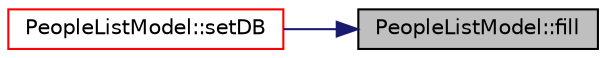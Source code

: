 digraph "PeopleListModel::fill"
{
 // LATEX_PDF_SIZE
  edge [fontname="Helvetica",fontsize="10",labelfontname="Helvetica",labelfontsize="10"];
  node [fontname="Helvetica",fontsize="10",shape=record];
  rankdir="RL";
  Node1 [label="PeopleListModel::fill",height=0.2,width=0.4,color="black", fillcolor="grey75", style="filled", fontcolor="black",tooltip=" "];
  Node1 -> Node2 [dir="back",color="midnightblue",fontsize="10",style="solid",fontname="Helvetica"];
  Node2 [label="PeopleListModel::setDB",height=0.2,width=0.4,color="red", fillcolor="white", style="filled",URL="$class_people_list_model.html#a217120aaf87ae60bb5c66d97a07f92d9",tooltip=" "];
}
